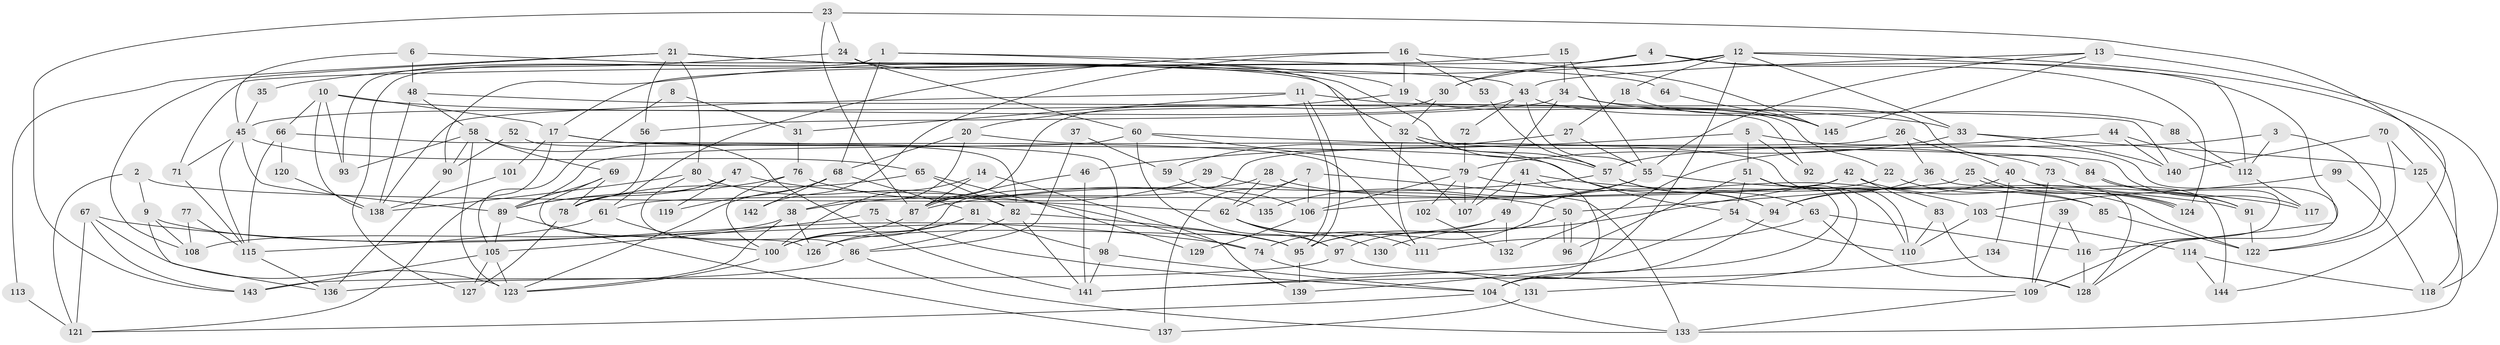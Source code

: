 // coarse degree distribution, {2: 0.20689655172413793, 8: 0.05172413793103448, 5: 0.22413793103448276, 9: 0.05172413793103448, 4: 0.13793103448275862, 6: 0.1206896551724138, 11: 0.017241379310344827, 3: 0.05172413793103448, 7: 0.05172413793103448, 12: 0.034482758620689655, 10: 0.017241379310344827, 1: 0.017241379310344827, 16: 0.017241379310344827}
// Generated by graph-tools (version 1.1) at 2025/55/03/04/25 21:55:13]
// undirected, 145 vertices, 290 edges
graph export_dot {
graph [start="1"]
  node [color=gray90,style=filled];
  1;
  2;
  3;
  4;
  5;
  6;
  7;
  8;
  9;
  10;
  11;
  12;
  13;
  14;
  15;
  16;
  17;
  18;
  19;
  20;
  21;
  22;
  23;
  24;
  25;
  26;
  27;
  28;
  29;
  30;
  31;
  32;
  33;
  34;
  35;
  36;
  37;
  38;
  39;
  40;
  41;
  42;
  43;
  44;
  45;
  46;
  47;
  48;
  49;
  50;
  51;
  52;
  53;
  54;
  55;
  56;
  57;
  58;
  59;
  60;
  61;
  62;
  63;
  64;
  65;
  66;
  67;
  68;
  69;
  70;
  71;
  72;
  73;
  74;
  75;
  76;
  77;
  78;
  79;
  80;
  81;
  82;
  83;
  84;
  85;
  86;
  87;
  88;
  89;
  90;
  91;
  92;
  93;
  94;
  95;
  96;
  97;
  98;
  99;
  100;
  101;
  102;
  103;
  104;
  105;
  106;
  107;
  108;
  109;
  110;
  111;
  112;
  113;
  114;
  115;
  116;
  117;
  118;
  119;
  120;
  121;
  122;
  123;
  124;
  125;
  126;
  127;
  128;
  129;
  130;
  131;
  132;
  133;
  134;
  135;
  136;
  137;
  138;
  139;
  140;
  141;
  142;
  143;
  144;
  145;
  1 -- 127;
  1 -- 93;
  1 -- 19;
  1 -- 64;
  1 -- 68;
  2 -- 62;
  2 -- 121;
  2 -- 9;
  3 -- 112;
  3 -- 122;
  3 -- 132;
  4 -- 71;
  4 -- 116;
  4 -- 30;
  4 -- 124;
  5 -- 51;
  5 -- 128;
  5 -- 46;
  5 -- 92;
  6 -- 45;
  6 -- 32;
  6 -- 48;
  7 -- 133;
  7 -- 106;
  7 -- 62;
  7 -- 137;
  8 -- 31;
  8 -- 105;
  9 -- 136;
  9 -- 95;
  9 -- 108;
  10 -- 33;
  10 -- 17;
  10 -- 66;
  10 -- 93;
  10 -- 138;
  11 -- 138;
  11 -- 95;
  11 -- 95;
  11 -- 31;
  11 -- 92;
  12 -- 30;
  12 -- 112;
  12 -- 18;
  12 -- 33;
  12 -- 90;
  12 -- 118;
  12 -- 139;
  13 -- 118;
  13 -- 43;
  13 -- 55;
  13 -- 145;
  14 -- 87;
  14 -- 139;
  14 -- 100;
  15 -- 34;
  15 -- 55;
  15 -- 17;
  16 -- 19;
  16 -- 145;
  16 -- 53;
  16 -- 61;
  16 -- 142;
  17 -- 94;
  17 -- 101;
  17 -- 111;
  17 -- 121;
  18 -- 145;
  18 -- 27;
  19 -- 20;
  19 -- 22;
  20 -- 110;
  20 -- 38;
  20 -- 68;
  21 -- 57;
  21 -- 80;
  21 -- 43;
  21 -- 56;
  21 -- 108;
  21 -- 113;
  22 -- 95;
  22 -- 85;
  23 -- 24;
  23 -- 87;
  23 -- 143;
  23 -- 144;
  24 -- 107;
  24 -- 60;
  24 -- 35;
  25 -- 124;
  25 -- 124;
  25 -- 50;
  26 -- 87;
  26 -- 36;
  26 -- 40;
  27 -- 55;
  27 -- 59;
  28 -- 100;
  28 -- 62;
  28 -- 85;
  29 -- 38;
  29 -- 50;
  30 -- 87;
  30 -- 32;
  31 -- 76;
  32 -- 111;
  32 -- 54;
  32 -- 57;
  32 -- 73;
  33 -- 79;
  33 -- 125;
  33 -- 140;
  34 -- 84;
  34 -- 56;
  34 -- 107;
  34 -- 145;
  35 -- 45;
  36 -- 94;
  36 -- 128;
  37 -- 86;
  37 -- 59;
  38 -- 123;
  38 -- 108;
  38 -- 126;
  39 -- 116;
  39 -- 109;
  40 -- 124;
  40 -- 94;
  40 -- 134;
  40 -- 144;
  41 -- 49;
  41 -- 91;
  41 -- 104;
  41 -- 107;
  42 -- 122;
  42 -- 61;
  42 -- 83;
  42 -- 130;
  43 -- 45;
  43 -- 55;
  43 -- 72;
  43 -- 88;
  44 -- 140;
  44 -- 57;
  44 -- 112;
  45 -- 89;
  45 -- 115;
  45 -- 65;
  45 -- 71;
  46 -- 87;
  46 -- 141;
  47 -- 74;
  47 -- 78;
  47 -- 89;
  47 -- 119;
  48 -- 58;
  48 -- 138;
  48 -- 140;
  49 -- 74;
  49 -- 126;
  49 -- 132;
  50 -- 95;
  50 -- 96;
  50 -- 96;
  50 -- 97;
  51 -- 54;
  51 -- 104;
  51 -- 96;
  51 -- 110;
  51 -- 131;
  52 -- 82;
  52 -- 90;
  53 -- 57;
  54 -- 141;
  54 -- 110;
  55 -- 106;
  55 -- 117;
  55 -- 135;
  56 -- 78;
  57 -- 94;
  57 -- 63;
  57 -- 87;
  58 -- 141;
  58 -- 123;
  58 -- 69;
  58 -- 90;
  58 -- 93;
  59 -- 106;
  60 -- 97;
  60 -- 89;
  60 -- 79;
  60 -- 117;
  61 -- 100;
  61 -- 115;
  62 -- 97;
  62 -- 111;
  62 -- 130;
  63 -- 111;
  63 -- 116;
  63 -- 128;
  64 -- 145;
  65 -- 82;
  65 -- 78;
  65 -- 129;
  66 -- 98;
  66 -- 115;
  66 -- 120;
  67 -- 123;
  67 -- 143;
  67 -- 74;
  67 -- 121;
  68 -- 81;
  68 -- 119;
  68 -- 123;
  68 -- 142;
  69 -- 126;
  69 -- 78;
  69 -- 89;
  70 -- 125;
  70 -- 140;
  70 -- 122;
  71 -- 115;
  72 -- 79;
  73 -- 109;
  73 -- 91;
  74 -- 131;
  75 -- 105;
  75 -- 104;
  76 -- 100;
  76 -- 89;
  76 -- 135;
  77 -- 115;
  77 -- 108;
  78 -- 127;
  79 -- 107;
  79 -- 102;
  79 -- 103;
  79 -- 106;
  80 -- 138;
  80 -- 86;
  80 -- 82;
  81 -- 98;
  81 -- 100;
  81 -- 126;
  82 -- 95;
  82 -- 86;
  82 -- 141;
  83 -- 110;
  83 -- 128;
  84 -- 91;
  84 -- 109;
  85 -- 122;
  86 -- 136;
  86 -- 133;
  87 -- 100;
  88 -- 112;
  89 -- 105;
  89 -- 137;
  90 -- 136;
  91 -- 122;
  94 -- 104;
  95 -- 139;
  97 -- 143;
  97 -- 109;
  98 -- 141;
  98 -- 104;
  99 -- 118;
  99 -- 103;
  100 -- 123;
  101 -- 138;
  102 -- 132;
  103 -- 110;
  103 -- 114;
  104 -- 121;
  104 -- 133;
  105 -- 123;
  105 -- 127;
  105 -- 143;
  106 -- 129;
  109 -- 133;
  112 -- 117;
  113 -- 121;
  114 -- 144;
  114 -- 118;
  115 -- 136;
  116 -- 128;
  120 -- 138;
  125 -- 133;
  131 -- 137;
  134 -- 141;
}
